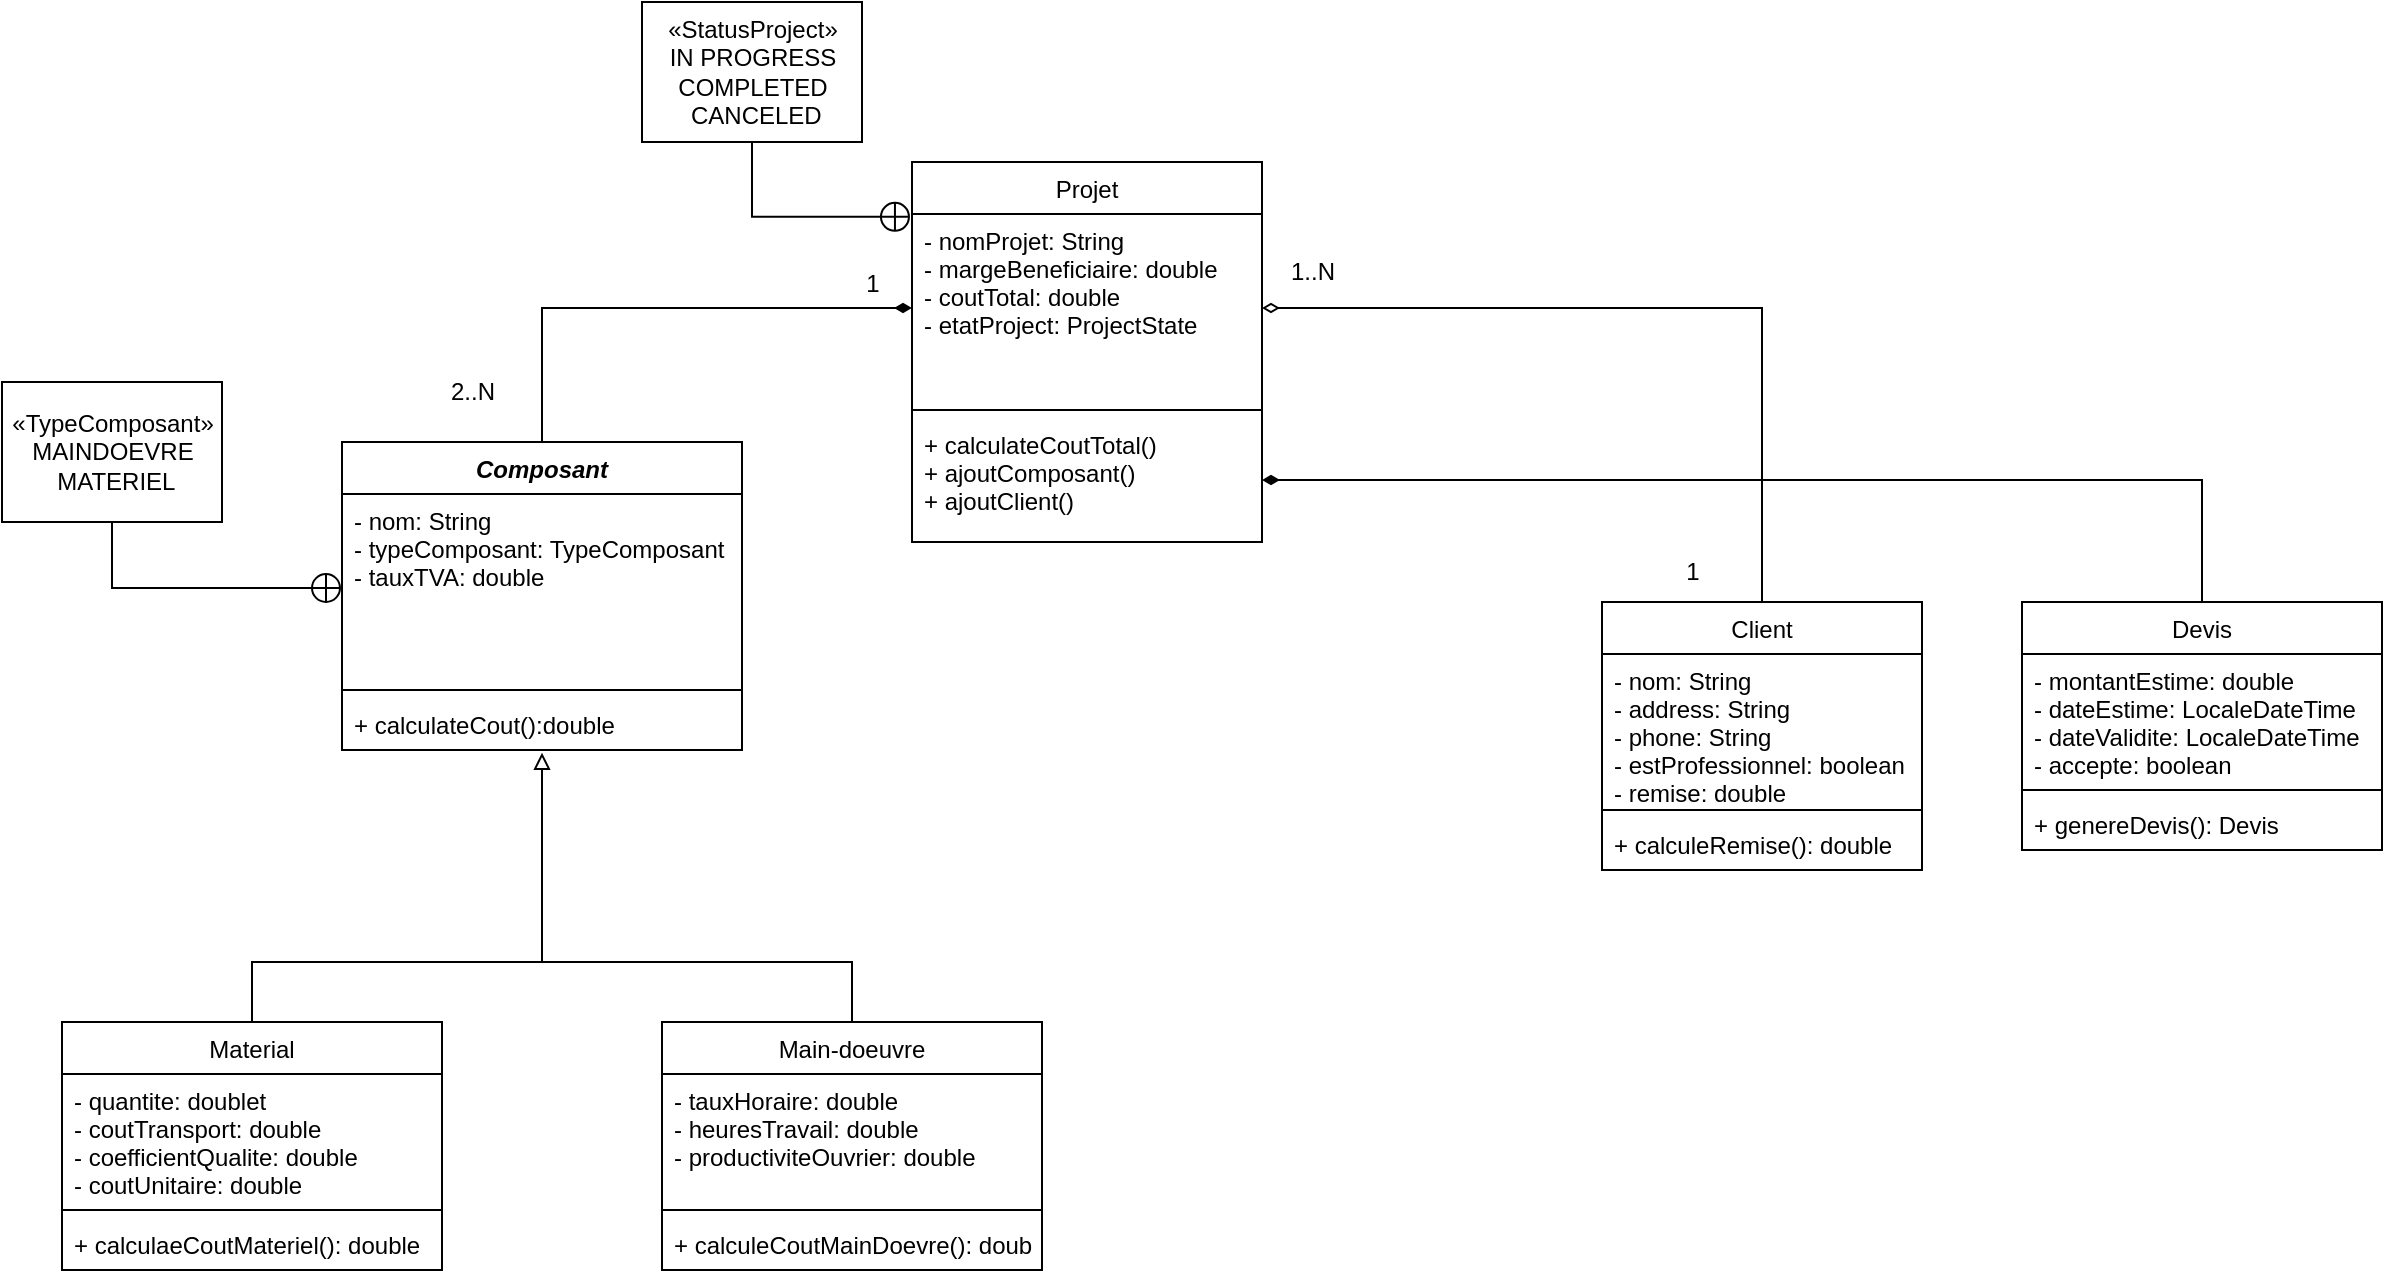 <mxfile version="20.5.3" type="embed"><diagram id="Gb2ukfDDbFbYm9N9T38-" name="Page-1"><mxGraphModel dx="1218" dy="1512" grid="1" gridSize="10" guides="1" tooltips="1" connect="1" arrows="1" fold="1" page="1" pageScale="1" pageWidth="850" pageHeight="1100" math="0" shadow="0"><root><mxCell id="0"/><mxCell id="1" parent="0"/><mxCell id="2" value="Projet" style="swimlane;fontStyle=0;align=center;verticalAlign=top;childLayout=stackLayout;horizontal=1;startSize=26;horizontalStack=0;resizeParent=1;resizeParentMax=0;resizeLast=0;collapsible=1;marginBottom=0;" parent="1" vertex="1"><mxGeometry x="95" y="-90" width="175" height="190" as="geometry"/></mxCell><mxCell id="3" value="- nomProjet: String&#10;- margeBeneficiaire: double&#10;- coutTotal: double&#10;- etatProject: ProjectState" style="text;strokeColor=none;fillColor=none;align=left;verticalAlign=top;spacingLeft=4;spacingRight=4;overflow=hidden;rotatable=0;points=[[0,0.5],[1,0.5]];portConstraint=eastwest;" parent="2" vertex="1"><mxGeometry y="26" width="175" height="94" as="geometry"/></mxCell><mxCell id="4" value="" style="line;strokeWidth=1;fillColor=none;align=left;verticalAlign=middle;spacingTop=-1;spacingLeft=3;spacingRight=3;rotatable=0;labelPosition=right;points=[];portConstraint=eastwest;strokeColor=inherit;" parent="2" vertex="1"><mxGeometry y="120" width="175" height="8" as="geometry"/></mxCell><mxCell id="5" value="+ calculateCoutTotal()&#10;+ ajoutComposant()&#10;+ ajoutClient()" style="text;strokeColor=none;fillColor=none;align=left;verticalAlign=top;spacingLeft=4;spacingRight=4;overflow=hidden;rotatable=0;points=[[0,0.5],[1,0.5]];portConstraint=eastwest;" parent="2" vertex="1"><mxGeometry y="128" width="175" height="62" as="geometry"/></mxCell><mxCell id="6" value="Composant" style="swimlane;fontStyle=3;align=center;verticalAlign=top;childLayout=stackLayout;horizontal=1;startSize=26;horizontalStack=0;resizeParent=1;resizeParentMax=0;resizeLast=0;collapsible=1;marginBottom=0;" parent="1" vertex="1"><mxGeometry x="-190" y="50" width="200" height="154" as="geometry"/></mxCell><mxCell id="7" value="- nom: String&#10;- typeComposant: TypeComposant&#10;- tauxTVA: double" style="text;strokeColor=none;fillColor=none;align=left;verticalAlign=top;spacingLeft=4;spacingRight=4;overflow=hidden;rotatable=0;points=[[0,0.5],[1,0.5]];portConstraint=eastwest;" parent="6" vertex="1"><mxGeometry y="26" width="200" height="94" as="geometry"/></mxCell><mxCell id="8" value="" style="line;strokeWidth=1;fillColor=none;align=left;verticalAlign=middle;spacingTop=-1;spacingLeft=3;spacingRight=3;rotatable=0;labelPosition=right;points=[];portConstraint=eastwest;strokeColor=inherit;" parent="6" vertex="1"><mxGeometry y="120" width="200" height="8" as="geometry"/></mxCell><mxCell id="9" value="+ calculateCout():double" style="text;strokeColor=none;fillColor=none;align=left;verticalAlign=top;spacingLeft=4;spacingRight=4;overflow=hidden;rotatable=0;points=[[0,0.5],[1,0.5]];portConstraint=eastwest;" parent="6" vertex="1"><mxGeometry y="128" width="200" height="26" as="geometry"/></mxCell><mxCell id="15" value="Material" style="swimlane;fontStyle=0;align=center;verticalAlign=top;childLayout=stackLayout;horizontal=1;startSize=26;horizontalStack=0;resizeParent=1;resizeParentMax=0;resizeLast=0;collapsible=1;marginBottom=0;" parent="1" vertex="1"><mxGeometry x="-330" y="340" width="190" height="124" as="geometry"/></mxCell><mxCell id="16" value="- quantite: doublet&#10;- coutTransport: double&#10;- coefficientQualite: double&#10;- coutUnitaire: double" style="text;strokeColor=none;fillColor=none;align=left;verticalAlign=top;spacingLeft=4;spacingRight=4;overflow=hidden;rotatable=0;points=[[0,0.5],[1,0.5]];portConstraint=eastwest;" parent="15" vertex="1"><mxGeometry y="26" width="190" height="64" as="geometry"/></mxCell><mxCell id="17" value="" style="line;strokeWidth=1;fillColor=none;align=left;verticalAlign=middle;spacingTop=-1;spacingLeft=3;spacingRight=3;rotatable=0;labelPosition=right;points=[];portConstraint=eastwest;strokeColor=inherit;" parent="15" vertex="1"><mxGeometry y="90" width="190" height="8" as="geometry"/></mxCell><mxCell id="18" value="+ calculaeCoutMateriel(): double" style="text;strokeColor=none;fillColor=none;align=left;verticalAlign=top;spacingLeft=4;spacingRight=4;overflow=hidden;rotatable=0;points=[[0,0.5],[1,0.5]];portConstraint=eastwest;" parent="15" vertex="1"><mxGeometry y="98" width="190" height="26" as="geometry"/></mxCell><mxCell id="23" value="Devis" style="swimlane;fontStyle=0;align=center;verticalAlign=top;childLayout=stackLayout;horizontal=1;startSize=26;horizontalStack=0;resizeParent=1;resizeParentMax=0;resizeLast=0;collapsible=1;marginBottom=0;" parent="1" vertex="1"><mxGeometry x="650" y="130" width="180" height="124" as="geometry"/></mxCell><mxCell id="24" value="- montantEstime: double&#10;- dateEstime: LocaleDateTime&#10;- dateValidite: LocaleDateTime&#10;- accepte: boolean" style="text;strokeColor=none;fillColor=none;align=left;verticalAlign=top;spacingLeft=4;spacingRight=4;overflow=hidden;rotatable=0;points=[[0,0.5],[1,0.5]];portConstraint=eastwest;" parent="23" vertex="1"><mxGeometry y="26" width="180" height="64" as="geometry"/></mxCell><mxCell id="25" value="" style="line;strokeWidth=1;fillColor=none;align=left;verticalAlign=middle;spacingTop=-1;spacingLeft=3;spacingRight=3;rotatable=0;labelPosition=right;points=[];portConstraint=eastwest;strokeColor=inherit;" parent="23" vertex="1"><mxGeometry y="90" width="180" height="8" as="geometry"/></mxCell><mxCell id="26" value="+ genereDevis(): Devis" style="text;strokeColor=none;fillColor=none;align=left;verticalAlign=top;spacingLeft=4;spacingRight=4;overflow=hidden;rotatable=0;points=[[0,0.5],[1,0.5]];portConstraint=eastwest;" parent="23" vertex="1"><mxGeometry y="98" width="180" height="26" as="geometry"/></mxCell><mxCell id="27" value="Client" style="swimlane;fontStyle=0;align=center;verticalAlign=top;childLayout=stackLayout;horizontal=1;startSize=26;horizontalStack=0;resizeParent=1;resizeParentMax=0;resizeLast=0;collapsible=1;marginBottom=0;" parent="1" vertex="1"><mxGeometry x="440" y="130" width="160" height="134" as="geometry"/></mxCell><mxCell id="28" value="- nom: String&#10;- address: String&#10;- phone: String&#10;- estProfessionnel: boolean&#10;- remise: double" style="text;strokeColor=none;fillColor=none;align=left;verticalAlign=top;spacingLeft=4;spacingRight=4;overflow=hidden;rotatable=0;points=[[0,0.5],[1,0.5]];portConstraint=eastwest;" parent="27" vertex="1"><mxGeometry y="26" width="160" height="74" as="geometry"/></mxCell><mxCell id="29" value="" style="line;strokeWidth=1;fillColor=none;align=left;verticalAlign=middle;spacingTop=-1;spacingLeft=3;spacingRight=3;rotatable=0;labelPosition=right;points=[];portConstraint=eastwest;strokeColor=inherit;" parent="27" vertex="1"><mxGeometry y="100" width="160" height="8" as="geometry"/></mxCell><mxCell id="30" value="+ calculeRemise(): double" style="text;strokeColor=none;fillColor=none;align=left;verticalAlign=top;spacingLeft=4;spacingRight=4;overflow=hidden;rotatable=0;points=[[0,0.5],[1,0.5]];portConstraint=eastwest;" parent="27" vertex="1"><mxGeometry y="108" width="160" height="26" as="geometry"/></mxCell><mxCell id="31" style="edgeStyle=orthogonalEdgeStyle;rounded=0;orthogonalLoop=1;jettySize=auto;html=1;exitX=0;exitY=0.5;exitDx=0;exitDy=0;endArrow=none;endFill=0;startArrow=diamondThin;startFill=1;" parent="1" source="3" target="6" edge="1"><mxGeometry relative="1" as="geometry"/></mxCell><mxCell id="32" value="1" style="text;html=1;align=center;verticalAlign=middle;resizable=0;points=[];autosize=1;strokeColor=none;fillColor=none;" parent="1" vertex="1"><mxGeometry x="60" y="-44" width="30" height="30" as="geometry"/></mxCell><mxCell id="33" value="2..N" style="text;html=1;align=center;verticalAlign=middle;resizable=0;points=[];autosize=1;strokeColor=none;fillColor=none;" parent="1" vertex="1"><mxGeometry x="-150" y="10" width="50" height="30" as="geometry"/></mxCell><mxCell id="43" value="" style="edgeStyle=elbowEdgeStyle;rounded=0;elbow=vertical;html=1;labelBackgroundColor=#ffffff;endArrow=block;endFill=0;endSize=6;jettySize=auto;orthogonalLoop=1;strokeWidth=1;fontSize=14;exitX=0.5;exitY=0;exitDx=0;exitDy=0;entryX=0.5;entryY=1.051;entryDx=0;entryDy=0;entryPerimeter=0;" parent="1" source="15" target="9" edge="1"><mxGeometry width="60" height="60" relative="1" as="geometry"><mxPoint x="-130" y="330" as="sourcePoint"/><mxPoint x="-70" y="270" as="targetPoint"/><Array as="points"><mxPoint x="-70" y="310"/><mxPoint x="-220" y="310"/></Array></mxGeometry></mxCell><mxCell id="54" value="" style="edgeStyle=elbowEdgeStyle;rounded=0;elbow=vertical;html=1;labelBackgroundColor=#ffffff;endArrow=none;endFill=0;endSize=6;jettySize=auto;orthogonalLoop=1;strokeWidth=1;fontSize=14;exitX=0.5;exitY=0;exitDx=0;exitDy=0;" parent="1" source="55" edge="1"><mxGeometry width="60" height="60" relative="1" as="geometry"><mxPoint x="15" y="340" as="sourcePoint"/><mxPoint x="-90" y="300" as="targetPoint"/><Array as="points"><mxPoint x="10" y="310"/></Array></mxGeometry></mxCell><mxCell id="55" value="Main-doeuvre" style="swimlane;fontStyle=0;align=center;verticalAlign=top;childLayout=stackLayout;horizontal=1;startSize=26;horizontalStack=0;resizeParent=1;resizeParentMax=0;resizeLast=0;collapsible=1;marginBottom=0;" parent="1" vertex="1"><mxGeometry x="-30" y="340" width="190" height="124" as="geometry"/></mxCell><mxCell id="56" value="- tauxHoraire: double&#10;- heuresTravail: double&#10;- productiviteOuvrier: double" style="text;strokeColor=none;fillColor=none;align=left;verticalAlign=top;spacingLeft=4;spacingRight=4;overflow=hidden;rotatable=0;points=[[0,0.5],[1,0.5]];portConstraint=eastwest;" parent="55" vertex="1"><mxGeometry y="26" width="190" height="64" as="geometry"/></mxCell><mxCell id="57" value="" style="line;strokeWidth=1;fillColor=none;align=left;verticalAlign=middle;spacingTop=-1;spacingLeft=3;spacingRight=3;rotatable=0;labelPosition=right;points=[];portConstraint=eastwest;strokeColor=inherit;" parent="55" vertex="1"><mxGeometry y="90" width="190" height="8" as="geometry"/></mxCell><mxCell id="58" value="+ calculeCoutMainDoevre(): double" style="text;strokeColor=none;fillColor=none;align=left;verticalAlign=top;spacingLeft=4;spacingRight=4;overflow=hidden;rotatable=0;points=[[0,0.5],[1,0.5]];portConstraint=eastwest;" parent="55" vertex="1"><mxGeometry y="98" width="190" height="26" as="geometry"/></mxCell><mxCell id="61" style="edgeStyle=orthogonalEdgeStyle;rounded=0;orthogonalLoop=1;jettySize=auto;html=1;exitX=1;exitY=0.5;exitDx=0;exitDy=0;entryX=0.5;entryY=0;entryDx=0;entryDy=0;endArrow=none;endFill=0;startArrow=diamondThin;startFill=0;" parent="1" source="3" target="27" edge="1"><mxGeometry relative="1" as="geometry"/></mxCell><mxCell id="62" value="1..N" style="text;html=1;align=center;verticalAlign=middle;resizable=0;points=[];autosize=1;strokeColor=none;fillColor=none;" parent="1" vertex="1"><mxGeometry x="270" y="-50" width="50" height="30" as="geometry"/></mxCell><mxCell id="63" value="1" style="text;html=1;align=center;verticalAlign=middle;resizable=0;points=[];autosize=1;strokeColor=none;fillColor=none;" parent="1" vertex="1"><mxGeometry x="470" y="100" width="30" height="30" as="geometry"/></mxCell><mxCell id="66" style="edgeStyle=orthogonalEdgeStyle;rounded=0;orthogonalLoop=1;jettySize=auto;html=1;exitX=1;exitY=0.5;exitDx=0;exitDy=0;entryX=0.5;entryY=0;entryDx=0;entryDy=0;endArrow=none;endFill=0;startArrow=diamondThin;startFill=1;" parent="1" source="5" target="23" edge="1"><mxGeometry relative="1" as="geometry"/></mxCell><mxCell id="70" style="edgeStyle=orthogonalEdgeStyle;rounded=0;orthogonalLoop=1;jettySize=auto;html=1;exitX=0.5;exitY=1;exitDx=0;exitDy=0;entryX=-0.003;entryY=0.015;entryDx=0;entryDy=0;entryPerimeter=0;startArrow=none;startFill=0;endArrow=circlePlus;endFill=0;" parent="1" source="68" target="3" edge="1"><mxGeometry relative="1" as="geometry"/></mxCell><mxCell id="68" value="«Status&lt;span style=&quot;text-align: left;&quot;&gt;Project&lt;/span&gt;»&lt;br&gt;IN PROGRESS&lt;br&gt;COMPLETED&lt;br&gt;&amp;nbsp;CANCELED" style="html=1;" parent="1" vertex="1"><mxGeometry x="-40" y="-170" width="110" height="70" as="geometry"/></mxCell><mxCell id="72" style="edgeStyle=orthogonalEdgeStyle;rounded=0;orthogonalLoop=1;jettySize=auto;html=1;exitX=0.5;exitY=1;exitDx=0;exitDy=0;entryX=0;entryY=0.5;entryDx=0;entryDy=0;fontColor=#FFFFFF;endArrow=circlePlus;endFill=0;" parent="1" source="71" target="7" edge="1"><mxGeometry relative="1" as="geometry"/></mxCell><mxCell id="71" value="«&lt;span style=&quot;text-align: left;&quot;&gt;TypeComposant&lt;/span&gt;»&lt;br&gt;MAINDOEVRE&lt;br&gt;&amp;nbsp;MATERIEL" style="html=1;" parent="1" vertex="1"><mxGeometry x="-360" y="20" width="110" height="70" as="geometry"/></mxCell></root></mxGraphModel></diagram></mxfile>